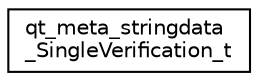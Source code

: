 digraph "Graphical Class Hierarchy"
{
  edge [fontname="Helvetica",fontsize="10",labelfontname="Helvetica",labelfontsize="10"];
  node [fontname="Helvetica",fontsize="10",shape=record];
  rankdir="LR";
  Node1 [label="qt_meta_stringdata\l_SingleVerification_t",height=0.2,width=0.4,color="black", fillcolor="white", style="filled",URL="$structqt__meta__stringdata___single_verification__t.html"];
}
